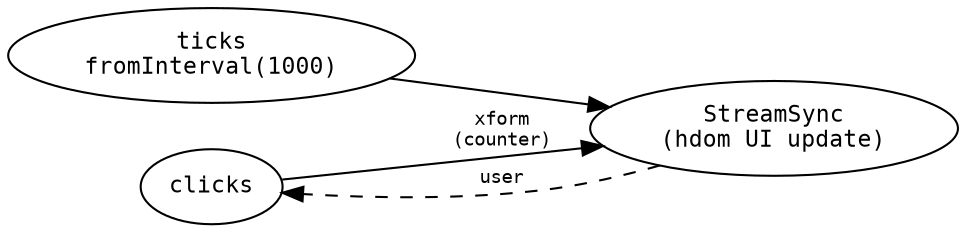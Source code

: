 digraph {
    rankdir=LR;
    node[fontname=Inconsolata,fontsize=11];
    edge[fontname=Inconsolata,fontsize=9];

    rank=same {
        ticks[label="ticks\nfromInterval(1000)"];
        clicks[label="clicks"];
    }

    sync[label="StreamSync\n(hdom UI update)"];

    ticks -> sync;
    clicks -> sync[label="xform\n(counter)"];
    sync -> clicks[style=dashed, label="user"];
}